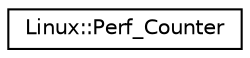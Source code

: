 digraph "Graphical Class Hierarchy"
{
 // INTERACTIVE_SVG=YES
  edge [fontname="Helvetica",fontsize="10",labelfontname="Helvetica",labelfontsize="10"];
  node [fontname="Helvetica",fontsize="10",shape=record];
  rankdir="LR";
  Node1 [label="Linux::Perf_Counter",height=0.2,width=0.4,color="black", fillcolor="white", style="filled",URL="$classLinux_1_1Perf__Counter.html"];
}
